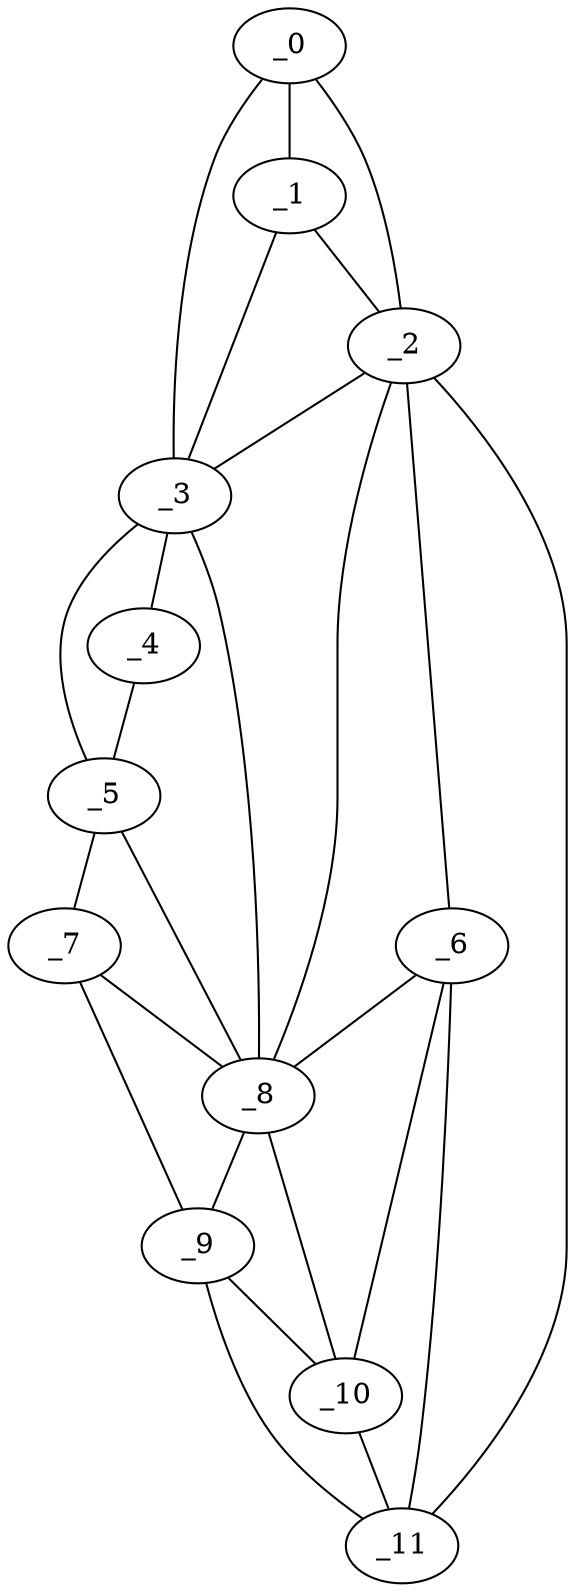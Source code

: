 graph "obj53__335.gxl" {
	_0	 [x=13,
		y=36];
	_1	 [x=27,
		y=50];
	_0 -- _1	 [valence=2];
	_2	 [x=27,
		y=60];
	_0 -- _2	 [valence=1];
	_3	 [x=87,
		y=25];
	_0 -- _3	 [valence=1];
	_1 -- _2	 [valence=2];
	_1 -- _3	 [valence=1];
	_2 -- _3	 [valence=2];
	_6	 [x=111,
		y=78];
	_2 -- _6	 [valence=2];
	_8	 [x=112,
		y=70];
	_2 -- _8	 [valence=1];
	_11	 [x=124,
		y=86];
	_2 -- _11	 [valence=1];
	_4	 [x=96,
		y=26];
	_3 -- _4	 [valence=1];
	_5	 [x=109,
		y=38];
	_3 -- _5	 [valence=2];
	_3 -- _8	 [valence=1];
	_4 -- _5	 [valence=1];
	_7	 [x=112,
		y=42];
	_5 -- _7	 [valence=1];
	_5 -- _8	 [valence=1];
	_6 -- _8	 [valence=2];
	_10	 [x=120,
		y=72];
	_6 -- _10	 [valence=1];
	_6 -- _11	 [valence=1];
	_7 -- _8	 [valence=1];
	_9	 [x=116,
		y=52];
	_7 -- _9	 [valence=1];
	_8 -- _9	 [valence=2];
	_8 -- _10	 [valence=1];
	_9 -- _10	 [valence=2];
	_9 -- _11	 [valence=1];
	_10 -- _11	 [valence=2];
}
